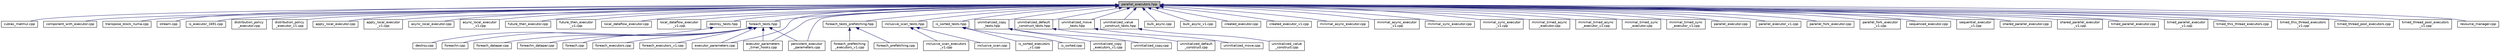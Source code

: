 digraph "parallel_executors.hpp"
{
  edge [fontname="Helvetica",fontsize="10",labelfontname="Helvetica",labelfontsize="10"];
  node [fontname="Helvetica",fontsize="10",shape=record];
  Node445 [label="parallel_executors.hpp",height=0.2,width=0.4,color="black", fillcolor="grey75", style="filled", fontcolor="black"];
  Node445 -> Node446 [dir="back",color="midnightblue",fontsize="10",style="solid",fontname="Helvetica"];
  Node446 [label="cublas_matmul.cpp",height=0.2,width=0.4,color="black", fillcolor="white", style="filled",URL="$dd/d84/cublas__matmul_8cpp.html"];
  Node445 -> Node447 [dir="back",color="midnightblue",fontsize="10",style="solid",fontname="Helvetica"];
  Node447 [label="component_with_executor.cpp",height=0.2,width=0.4,color="black", fillcolor="white", style="filled",URL="$d4/d20/component__with__executor_8cpp.html"];
  Node445 -> Node448 [dir="back",color="midnightblue",fontsize="10",style="solid",fontname="Helvetica"];
  Node448 [label="transpose_block_numa.cpp",height=0.2,width=0.4,color="black", fillcolor="white", style="filled",URL="$dd/d3b/transpose__block__numa_8cpp.html"];
  Node445 -> Node449 [dir="back",color="midnightblue",fontsize="10",style="solid",fontname="Helvetica"];
  Node449 [label="stream.cpp",height=0.2,width=0.4,color="black", fillcolor="white", style="filled",URL="$da/d5f/stream_8cpp.html"];
  Node445 -> Node450 [dir="back",color="midnightblue",fontsize="10",style="solid",fontname="Helvetica"];
  Node450 [label="is_executor_1691.cpp",height=0.2,width=0.4,color="black", fillcolor="white", style="filled",URL="$d2/d1e/is__executor__1691_8cpp.html"];
  Node445 -> Node451 [dir="back",color="midnightblue",fontsize="10",style="solid",fontname="Helvetica"];
  Node451 [label="distribution_policy\l_executor.cpp",height=0.2,width=0.4,color="black", fillcolor="white", style="filled",URL="$da/d92/distribution__policy__executor_8cpp.html"];
  Node445 -> Node452 [dir="back",color="midnightblue",fontsize="10",style="solid",fontname="Helvetica"];
  Node452 [label="distribution_policy\l_executor_v1.cpp",height=0.2,width=0.4,color="black", fillcolor="white", style="filled",URL="$dd/d43/distribution__policy__executor__v1_8cpp.html"];
  Node445 -> Node453 [dir="back",color="midnightblue",fontsize="10",style="solid",fontname="Helvetica"];
  Node453 [label="apply_local_executor.cpp",height=0.2,width=0.4,color="black", fillcolor="white", style="filled",URL="$db/d84/apply__local__executor_8cpp.html"];
  Node445 -> Node454 [dir="back",color="midnightblue",fontsize="10",style="solid",fontname="Helvetica"];
  Node454 [label="apply_local_executor\l_v1.cpp",height=0.2,width=0.4,color="black", fillcolor="white", style="filled",URL="$dd/d53/apply__local__executor__v1_8cpp.html"];
  Node445 -> Node455 [dir="back",color="midnightblue",fontsize="10",style="solid",fontname="Helvetica"];
  Node455 [label="async_local_executor.cpp",height=0.2,width=0.4,color="black", fillcolor="white", style="filled",URL="$d4/dce/async__local__executor_8cpp.html"];
  Node445 -> Node456 [dir="back",color="midnightblue",fontsize="10",style="solid",fontname="Helvetica"];
  Node456 [label="async_local_executor\l_v1.cpp",height=0.2,width=0.4,color="black", fillcolor="white", style="filled",URL="$da/d4a/async__local__executor__v1_8cpp.html"];
  Node445 -> Node457 [dir="back",color="midnightblue",fontsize="10",style="solid",fontname="Helvetica"];
  Node457 [label="future_then_executor.cpp",height=0.2,width=0.4,color="black", fillcolor="white", style="filled",URL="$df/dbe/future__then__executor_8cpp.html"];
  Node445 -> Node458 [dir="back",color="midnightblue",fontsize="10",style="solid",fontname="Helvetica"];
  Node458 [label="future_then_executor\l_v1.cpp",height=0.2,width=0.4,color="black", fillcolor="white", style="filled",URL="$de/dc5/future__then__executor__v1_8cpp.html"];
  Node445 -> Node459 [dir="back",color="midnightblue",fontsize="10",style="solid",fontname="Helvetica"];
  Node459 [label="local_dataflow_executor.cpp",height=0.2,width=0.4,color="black", fillcolor="white", style="filled",URL="$d2/d73/local__dataflow__executor_8cpp.html"];
  Node445 -> Node460 [dir="back",color="midnightblue",fontsize="10",style="solid",fontname="Helvetica"];
  Node460 [label="local_dataflow_executor\l_v1.cpp",height=0.2,width=0.4,color="black", fillcolor="white", style="filled",URL="$df/d49/local__dataflow__executor__v1_8cpp.html"];
  Node445 -> Node461 [dir="back",color="midnightblue",fontsize="10",style="solid",fontname="Helvetica"];
  Node461 [label="destroy_tests.hpp",height=0.2,width=0.4,color="black", fillcolor="white", style="filled",URL="$db/d13/destroy__tests_8hpp.html"];
  Node461 -> Node462 [dir="back",color="midnightblue",fontsize="10",style="solid",fontname="Helvetica"];
  Node462 [label="destroy.cpp",height=0.2,width=0.4,color="black", fillcolor="white", style="filled",URL="$dd/d93/destroy_8cpp.html"];
  Node445 -> Node463 [dir="back",color="midnightblue",fontsize="10",style="solid",fontname="Helvetica"];
  Node463 [label="foreach_tests.hpp",height=0.2,width=0.4,color="black", fillcolor="white", style="filled",URL="$d4/d2c/algorithms_2foreach__tests_8hpp.html"];
  Node463 -> Node464 [dir="back",color="midnightblue",fontsize="10",style="solid",fontname="Helvetica"];
  Node464 [label="foreach.cpp",height=0.2,width=0.4,color="black", fillcolor="white", style="filled",URL="$d1/d33/foreach_8cpp.html"];
  Node463 -> Node465 [dir="back",color="midnightblue",fontsize="10",style="solid",fontname="Helvetica"];
  Node465 [label="foreach_executors.cpp",height=0.2,width=0.4,color="black", fillcolor="white", style="filled",URL="$d3/d54/foreach__executors_8cpp.html"];
  Node463 -> Node466 [dir="back",color="midnightblue",fontsize="10",style="solid",fontname="Helvetica"];
  Node466 [label="foreach_executors_v1.cpp",height=0.2,width=0.4,color="black", fillcolor="white", style="filled",URL="$dd/dda/foreach__executors__v1_8cpp.html"];
  Node463 -> Node467 [dir="back",color="midnightblue",fontsize="10",style="solid",fontname="Helvetica"];
  Node467 [label="foreachn.cpp",height=0.2,width=0.4,color="black", fillcolor="white", style="filled",URL="$d3/d1b/foreachn_8cpp.html"];
  Node463 -> Node468 [dir="back",color="midnightblue",fontsize="10",style="solid",fontname="Helvetica"];
  Node468 [label="foreach_datapar.cpp",height=0.2,width=0.4,color="black", fillcolor="white", style="filled",URL="$da/dfb/foreach__datapar_8cpp.html"];
  Node463 -> Node469 [dir="back",color="midnightblue",fontsize="10",style="solid",fontname="Helvetica"];
  Node469 [label="foreachn_datapar.cpp",height=0.2,width=0.4,color="black", fillcolor="white", style="filled",URL="$d3/ddd/foreachn__datapar_8cpp.html"];
  Node463 -> Node470 [dir="back",color="midnightblue",fontsize="10",style="solid",fontname="Helvetica"];
  Node470 [label="executor_parameters.cpp",height=0.2,width=0.4,color="black", fillcolor="white", style="filled",URL="$dc/d90/executor__parameters_8cpp.html"];
  Node463 -> Node471 [dir="back",color="midnightblue",fontsize="10",style="solid",fontname="Helvetica"];
  Node471 [label="executor_parameters\l_timer_hooks.cpp",height=0.2,width=0.4,color="black", fillcolor="white", style="filled",URL="$d4/d85/executor__parameters__timer__hooks_8cpp.html"];
  Node463 -> Node472 [dir="back",color="midnightblue",fontsize="10",style="solid",fontname="Helvetica"];
  Node472 [label="persistent_executor\l_parameters.cpp",height=0.2,width=0.4,color="black", fillcolor="white", style="filled",URL="$db/d9b/persistent__executor__parameters_8cpp.html"];
  Node445 -> Node473 [dir="back",color="midnightblue",fontsize="10",style="solid",fontname="Helvetica"];
  Node473 [label="foreach_tests_prefetching.hpp",height=0.2,width=0.4,color="black", fillcolor="white", style="filled",URL="$de/d0e/foreach__tests__prefetching_8hpp.html"];
  Node473 -> Node474 [dir="back",color="midnightblue",fontsize="10",style="solid",fontname="Helvetica"];
  Node474 [label="foreach_prefetching.cpp",height=0.2,width=0.4,color="black", fillcolor="white", style="filled",URL="$d4/df0/foreach__prefetching_8cpp.html"];
  Node473 -> Node475 [dir="back",color="midnightblue",fontsize="10",style="solid",fontname="Helvetica"];
  Node475 [label="foreach_prefetching\l_executors_v1.cpp",height=0.2,width=0.4,color="black", fillcolor="white", style="filled",URL="$dd/d50/foreach__prefetching__executors__v1_8cpp.html"];
  Node445 -> Node476 [dir="back",color="midnightblue",fontsize="10",style="solid",fontname="Helvetica"];
  Node476 [label="inclusive_scan_tests.hpp",height=0.2,width=0.4,color="black", fillcolor="white", style="filled",URL="$d1/d1e/inclusive__scan__tests_8hpp.html"];
  Node476 -> Node477 [dir="back",color="midnightblue",fontsize="10",style="solid",fontname="Helvetica"];
  Node477 [label="inclusive_scan.cpp",height=0.2,width=0.4,color="black", fillcolor="white", style="filled",URL="$d4/d31/inclusive__scan_8cpp.html"];
  Node476 -> Node478 [dir="back",color="midnightblue",fontsize="10",style="solid",fontname="Helvetica"];
  Node478 [label="inclusive_scan_executors\l_v1.cpp",height=0.2,width=0.4,color="black", fillcolor="white", style="filled",URL="$da/dda/inclusive__scan__executors__v1_8cpp.html"];
  Node445 -> Node479 [dir="back",color="midnightblue",fontsize="10",style="solid",fontname="Helvetica"];
  Node479 [label="is_sorted_tests.hpp",height=0.2,width=0.4,color="black", fillcolor="white", style="filled",URL="$d7/d7f/is__sorted__tests_8hpp.html"];
  Node479 -> Node480 [dir="back",color="midnightblue",fontsize="10",style="solid",fontname="Helvetica"];
  Node480 [label="is_sorted.cpp",height=0.2,width=0.4,color="black", fillcolor="white", style="filled",URL="$df/d8f/is__sorted_8cpp.html"];
  Node479 -> Node481 [dir="back",color="midnightblue",fontsize="10",style="solid",fontname="Helvetica"];
  Node481 [label="is_sorted_executors\l_v1.cpp",height=0.2,width=0.4,color="black", fillcolor="white", style="filled",URL="$d1/d98/is__sorted__executors__v1_8cpp.html"];
  Node445 -> Node482 [dir="back",color="midnightblue",fontsize="10",style="solid",fontname="Helvetica"];
  Node482 [label="uninitialized_copy\l_tests.hpp",height=0.2,width=0.4,color="black", fillcolor="white", style="filled",URL="$d4/dae/uninitialized__copy__tests_8hpp.html"];
  Node482 -> Node483 [dir="back",color="midnightblue",fontsize="10",style="solid",fontname="Helvetica"];
  Node483 [label="uninitialized_copy.cpp",height=0.2,width=0.4,color="black", fillcolor="white", style="filled",URL="$d7/d92/uninitialized__copy_8cpp.html"];
  Node482 -> Node484 [dir="back",color="midnightblue",fontsize="10",style="solid",fontname="Helvetica"];
  Node484 [label="uninitialized_copy\l_executors_v1.cpp",height=0.2,width=0.4,color="black", fillcolor="white", style="filled",URL="$da/d28/uninitialized__copy__executors__v1_8cpp.html"];
  Node445 -> Node485 [dir="back",color="midnightblue",fontsize="10",style="solid",fontname="Helvetica"];
  Node485 [label="uninitialized_default\l_construct_tests.hpp",height=0.2,width=0.4,color="black", fillcolor="white", style="filled",URL="$de/def/uninitialized__default__construct__tests_8hpp.html"];
  Node485 -> Node486 [dir="back",color="midnightblue",fontsize="10",style="solid",fontname="Helvetica"];
  Node486 [label="uninitialized_default\l_construct.cpp",height=0.2,width=0.4,color="black", fillcolor="white", style="filled",URL="$d0/d35/uninitialized__default__construct_8cpp.html"];
  Node445 -> Node487 [dir="back",color="midnightblue",fontsize="10",style="solid",fontname="Helvetica"];
  Node487 [label="uninitialized_move\l_tests.hpp",height=0.2,width=0.4,color="black", fillcolor="white", style="filled",URL="$d4/daa/uninitialized__move__tests_8hpp.html"];
  Node487 -> Node488 [dir="back",color="midnightblue",fontsize="10",style="solid",fontname="Helvetica"];
  Node488 [label="uninitialized_move.cpp",height=0.2,width=0.4,color="black", fillcolor="white", style="filled",URL="$d9/da0/uninitialized__move_8cpp.html"];
  Node445 -> Node489 [dir="back",color="midnightblue",fontsize="10",style="solid",fontname="Helvetica"];
  Node489 [label="uninitialized_value\l_construct_tests.hpp",height=0.2,width=0.4,color="black", fillcolor="white", style="filled",URL="$dc/d40/uninitialized__value__construct__tests_8hpp.html"];
  Node489 -> Node490 [dir="back",color="midnightblue",fontsize="10",style="solid",fontname="Helvetica"];
  Node490 [label="uninitialized_value\l_construct.cpp",height=0.2,width=0.4,color="black", fillcolor="white", style="filled",URL="$de/d0f/uninitialized__value__construct_8cpp.html"];
  Node445 -> Node491 [dir="back",color="midnightblue",fontsize="10",style="solid",fontname="Helvetica"];
  Node491 [label="bulk_async.cpp",height=0.2,width=0.4,color="black", fillcolor="white", style="filled",URL="$d2/d56/bulk__async_8cpp.html"];
  Node445 -> Node492 [dir="back",color="midnightblue",fontsize="10",style="solid",fontname="Helvetica"];
  Node492 [label="bulk_async_v1.cpp",height=0.2,width=0.4,color="black", fillcolor="white", style="filled",URL="$d5/d1d/bulk__async__v1_8cpp.html"];
  Node445 -> Node493 [dir="back",color="midnightblue",fontsize="10",style="solid",fontname="Helvetica"];
  Node493 [label="created_executor.cpp",height=0.2,width=0.4,color="black", fillcolor="white", style="filled",URL="$d9/dca/created__executor_8cpp.html"];
  Node445 -> Node494 [dir="back",color="midnightblue",fontsize="10",style="solid",fontname="Helvetica"];
  Node494 [label="created_executor_v1.cpp",height=0.2,width=0.4,color="black", fillcolor="white", style="filled",URL="$de/ddd/created__executor__v1_8cpp.html"];
  Node445 -> Node470 [dir="back",color="midnightblue",fontsize="10",style="solid",fontname="Helvetica"];
  Node445 -> Node471 [dir="back",color="midnightblue",fontsize="10",style="solid",fontname="Helvetica"];
  Node445 -> Node495 [dir="back",color="midnightblue",fontsize="10",style="solid",fontname="Helvetica"];
  Node495 [label="minimal_async_executor.cpp",height=0.2,width=0.4,color="black", fillcolor="white", style="filled",URL="$d8/d83/minimal__async__executor_8cpp.html"];
  Node445 -> Node496 [dir="back",color="midnightblue",fontsize="10",style="solid",fontname="Helvetica"];
  Node496 [label="minimal_async_executor\l_v1.cpp",height=0.2,width=0.4,color="black", fillcolor="white", style="filled",URL="$d3/d41/minimal__async__executor__v1_8cpp.html"];
  Node445 -> Node497 [dir="back",color="midnightblue",fontsize="10",style="solid",fontname="Helvetica"];
  Node497 [label="minimal_sync_executor.cpp",height=0.2,width=0.4,color="black", fillcolor="white", style="filled",URL="$d3/ded/minimal__sync__executor_8cpp.html"];
  Node445 -> Node498 [dir="back",color="midnightblue",fontsize="10",style="solid",fontname="Helvetica"];
  Node498 [label="minimal_sync_executor\l_v1.cpp",height=0.2,width=0.4,color="black", fillcolor="white", style="filled",URL="$d8/d5e/minimal__sync__executor__v1_8cpp.html"];
  Node445 -> Node499 [dir="back",color="midnightblue",fontsize="10",style="solid",fontname="Helvetica"];
  Node499 [label="minimal_timed_async\l_executor.cpp",height=0.2,width=0.4,color="black", fillcolor="white", style="filled",URL="$d7/de3/minimal__timed__async__executor_8cpp.html"];
  Node445 -> Node500 [dir="back",color="midnightblue",fontsize="10",style="solid",fontname="Helvetica"];
  Node500 [label="minimal_timed_async\l_executor_v1.cpp",height=0.2,width=0.4,color="black", fillcolor="white", style="filled",URL="$dc/d41/minimal__timed__async__executor__v1_8cpp.html"];
  Node445 -> Node501 [dir="back",color="midnightblue",fontsize="10",style="solid",fontname="Helvetica"];
  Node501 [label="minimal_timed_sync\l_executor.cpp",height=0.2,width=0.4,color="black", fillcolor="white", style="filled",URL="$d0/dc2/minimal__timed__sync__executor_8cpp.html"];
  Node445 -> Node502 [dir="back",color="midnightblue",fontsize="10",style="solid",fontname="Helvetica"];
  Node502 [label="minimal_timed_sync\l_executor_v1.cpp",height=0.2,width=0.4,color="black", fillcolor="white", style="filled",URL="$d8/db4/minimal__timed__sync__executor__v1_8cpp.html"];
  Node445 -> Node503 [dir="back",color="midnightblue",fontsize="10",style="solid",fontname="Helvetica"];
  Node503 [label="parallel_executor.cpp",height=0.2,width=0.4,color="black", fillcolor="white", style="filled",URL="$de/d9d/parallel__executor_8cpp.html"];
  Node445 -> Node504 [dir="back",color="midnightblue",fontsize="10",style="solid",fontname="Helvetica"];
  Node504 [label="parallel_executor_v1.cpp",height=0.2,width=0.4,color="black", fillcolor="white", style="filled",URL="$d4/db4/parallel__executor__v1_8cpp.html"];
  Node445 -> Node505 [dir="back",color="midnightblue",fontsize="10",style="solid",fontname="Helvetica"];
  Node505 [label="parallel_fork_executor.cpp",height=0.2,width=0.4,color="black", fillcolor="white", style="filled",URL="$d3/d7a/parallel__fork__executor_8cpp.html"];
  Node445 -> Node506 [dir="back",color="midnightblue",fontsize="10",style="solid",fontname="Helvetica"];
  Node506 [label="parallel_fork_executor\l_v1.cpp",height=0.2,width=0.4,color="black", fillcolor="white", style="filled",URL="$d2/d6e/parallel__fork__executor__v1_8cpp.html"];
  Node445 -> Node472 [dir="back",color="midnightblue",fontsize="10",style="solid",fontname="Helvetica"];
  Node445 -> Node507 [dir="back",color="midnightblue",fontsize="10",style="solid",fontname="Helvetica"];
  Node507 [label="sequenced_executor.cpp",height=0.2,width=0.4,color="black", fillcolor="white", style="filled",URL="$db/d8b/sequenced__executor_8cpp.html"];
  Node445 -> Node508 [dir="back",color="midnightblue",fontsize="10",style="solid",fontname="Helvetica"];
  Node508 [label="sequential_executor\l_v1.cpp",height=0.2,width=0.4,color="black", fillcolor="white", style="filled",URL="$dc/d59/sequential__executor__v1_8cpp.html"];
  Node445 -> Node509 [dir="back",color="midnightblue",fontsize="10",style="solid",fontname="Helvetica"];
  Node509 [label="shared_parallel_executor.cpp",height=0.2,width=0.4,color="black", fillcolor="white", style="filled",URL="$d9/d62/shared__parallel__executor_8cpp.html"];
  Node445 -> Node510 [dir="back",color="midnightblue",fontsize="10",style="solid",fontname="Helvetica"];
  Node510 [label="shared_parallel_executor\l_v1.cpp",height=0.2,width=0.4,color="black", fillcolor="white", style="filled",URL="$d3/d6f/shared__parallel__executor__v1_8cpp.html"];
  Node445 -> Node511 [dir="back",color="midnightblue",fontsize="10",style="solid",fontname="Helvetica"];
  Node511 [label="timed_parallel_executor.cpp",height=0.2,width=0.4,color="black", fillcolor="white", style="filled",URL="$d6/d72/timed__parallel__executor_8cpp.html"];
  Node445 -> Node512 [dir="back",color="midnightblue",fontsize="10",style="solid",fontname="Helvetica"];
  Node512 [label="timed_parallel_executor\l_v1.cpp",height=0.2,width=0.4,color="black", fillcolor="white", style="filled",URL="$d7/dd1/timed__parallel__executor__v1_8cpp.html"];
  Node445 -> Node513 [dir="back",color="midnightblue",fontsize="10",style="solid",fontname="Helvetica"];
  Node513 [label="timed_this_thread_executors.cpp",height=0.2,width=0.4,color="black", fillcolor="white", style="filled",URL="$dc/dc3/timed__this__thread__executors_8cpp.html"];
  Node445 -> Node514 [dir="back",color="midnightblue",fontsize="10",style="solid",fontname="Helvetica"];
  Node514 [label="timed_this_thread_executors\l_v1.cpp",height=0.2,width=0.4,color="black", fillcolor="white", style="filled",URL="$d2/d52/timed__this__thread__executors__v1_8cpp.html"];
  Node445 -> Node515 [dir="back",color="midnightblue",fontsize="10",style="solid",fontname="Helvetica"];
  Node515 [label="timed_thread_pool_executors.cpp",height=0.2,width=0.4,color="black", fillcolor="white", style="filled",URL="$d7/d74/timed__thread__pool__executors_8cpp.html"];
  Node445 -> Node516 [dir="back",color="midnightblue",fontsize="10",style="solid",fontname="Helvetica"];
  Node516 [label="timed_thread_pool_executors\l_v1.cpp",height=0.2,width=0.4,color="black", fillcolor="white", style="filled",URL="$dd/d64/timed__thread__pool__executors__v1_8cpp.html"];
  Node445 -> Node517 [dir="back",color="midnightblue",fontsize="10",style="solid",fontname="Helvetica"];
  Node517 [label="resource_manager.cpp",height=0.2,width=0.4,color="black", fillcolor="white", style="filled",URL="$d8/d2f/tests_2unit_2threads_2resource__manager_8cpp.html"];
}
